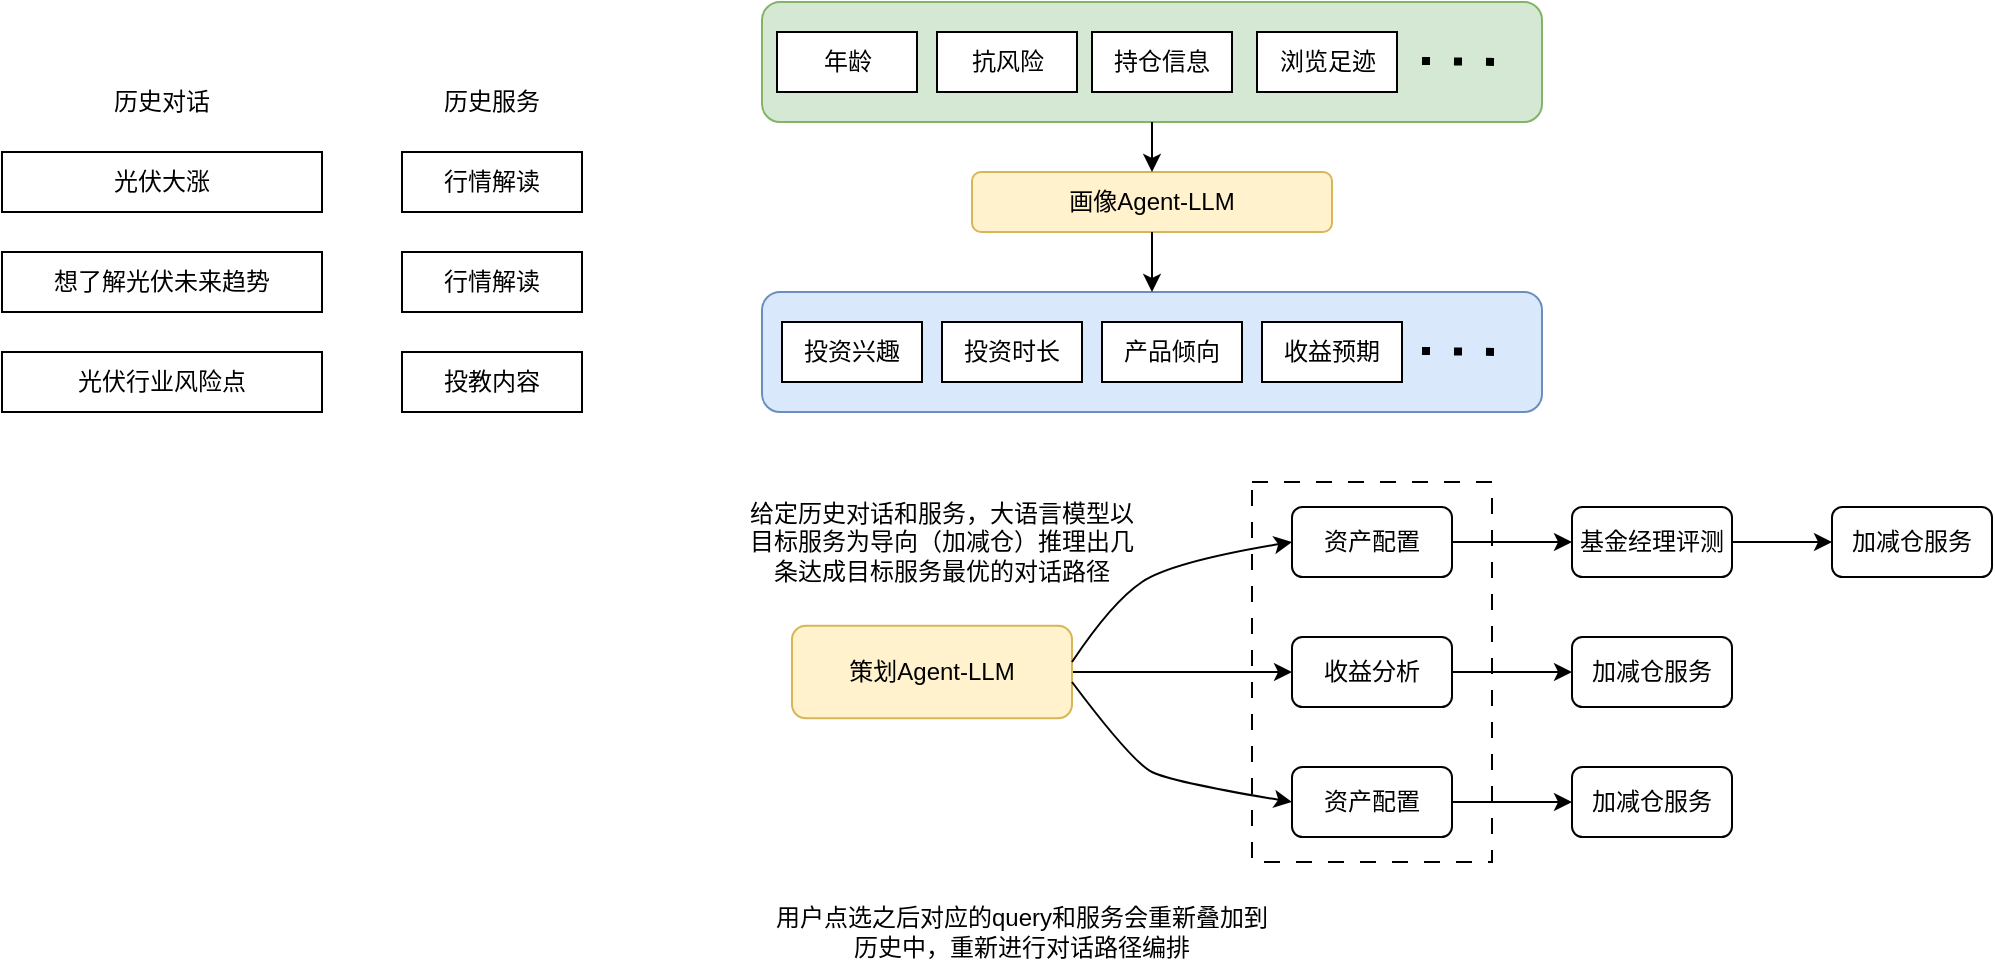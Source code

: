 <mxfile version="24.0.7" type="github">
  <diagram name="第 1 页" id="nmOxsx0Euh56K6lD_PBr">
    <mxGraphModel dx="2074" dy="1180" grid="1" gridSize="10" guides="1" tooltips="1" connect="1" arrows="1" fold="1" page="1" pageScale="1" pageWidth="1200" pageHeight="500" math="0" shadow="0">
      <root>
        <mxCell id="0" />
        <mxCell id="1" parent="0" />
        <mxCell id="Jvqhb4FVt9Vy9GDMDFfO-33" value="" style="rounded=0;whiteSpace=wrap;html=1;dashed=1;dashPattern=8 8;" parent="1" vertex="1">
          <mxGeometry x="725" y="260" width="120" height="190" as="geometry" />
        </mxCell>
        <mxCell id="Jvqhb4FVt9Vy9GDMDFfO-1" value="光伏大涨" style="rounded=0;whiteSpace=wrap;html=1;" parent="1" vertex="1">
          <mxGeometry x="100" y="95" width="160" height="30" as="geometry" />
        </mxCell>
        <mxCell id="Jvqhb4FVt9Vy9GDMDFfO-2" value="想了解光伏未来趋势" style="rounded=0;whiteSpace=wrap;html=1;" parent="1" vertex="1">
          <mxGeometry x="100" y="145" width="160" height="30" as="geometry" />
        </mxCell>
        <mxCell id="Jvqhb4FVt9Vy9GDMDFfO-3" value="光伏行业风险点" style="rounded=0;whiteSpace=wrap;html=1;" parent="1" vertex="1">
          <mxGeometry x="100" y="195" width="160" height="30" as="geometry" />
        </mxCell>
        <mxCell id="Jvqhb4FVt9Vy9GDMDFfO-4" value="行情解读" style="rounded=0;whiteSpace=wrap;html=1;" parent="1" vertex="1">
          <mxGeometry x="300" y="95" width="90" height="30" as="geometry" />
        </mxCell>
        <mxCell id="Jvqhb4FVt9Vy9GDMDFfO-5" value="行情解读" style="rounded=0;whiteSpace=wrap;html=1;" parent="1" vertex="1">
          <mxGeometry x="300" y="145" width="90" height="30" as="geometry" />
        </mxCell>
        <mxCell id="Jvqhb4FVt9Vy9GDMDFfO-6" value="投教内容" style="rounded=0;whiteSpace=wrap;html=1;" parent="1" vertex="1">
          <mxGeometry x="300" y="195" width="90" height="30" as="geometry" />
        </mxCell>
        <mxCell id="Jvqhb4FVt9Vy9GDMDFfO-26" value="" style="edgeStyle=orthogonalEdgeStyle;rounded=0;orthogonalLoop=1;jettySize=auto;html=1;" parent="1" source="Jvqhb4FVt9Vy9GDMDFfO-7" target="Jvqhb4FVt9Vy9GDMDFfO-8" edge="1">
          <mxGeometry relative="1" as="geometry" />
        </mxCell>
        <mxCell id="Jvqhb4FVt9Vy9GDMDFfO-7" value="资产配置" style="rounded=1;whiteSpace=wrap;html=1;" parent="1" vertex="1">
          <mxGeometry x="745" y="272.5" width="80" height="35" as="geometry" />
        </mxCell>
        <mxCell id="Jvqhb4FVt9Vy9GDMDFfO-27" value="" style="edgeStyle=orthogonalEdgeStyle;rounded=0;orthogonalLoop=1;jettySize=auto;html=1;" parent="1" source="Jvqhb4FVt9Vy9GDMDFfO-8" target="Jvqhb4FVt9Vy9GDMDFfO-9" edge="1">
          <mxGeometry relative="1" as="geometry" />
        </mxCell>
        <mxCell id="Jvqhb4FVt9Vy9GDMDFfO-8" value="基金经理评测" style="rounded=1;whiteSpace=wrap;html=1;" parent="1" vertex="1">
          <mxGeometry x="885" y="272.5" width="80" height="35" as="geometry" />
        </mxCell>
        <mxCell id="Jvqhb4FVt9Vy9GDMDFfO-9" value="加减仓服务" style="rounded=1;whiteSpace=wrap;html=1;" parent="1" vertex="1">
          <mxGeometry x="1015" y="272.5" width="80" height="35" as="geometry" />
        </mxCell>
        <mxCell id="Jvqhb4FVt9Vy9GDMDFfO-28" value="" style="edgeStyle=orthogonalEdgeStyle;rounded=0;orthogonalLoop=1;jettySize=auto;html=1;" parent="1" source="Jvqhb4FVt9Vy9GDMDFfO-10" target="Jvqhb4FVt9Vy9GDMDFfO-11" edge="1">
          <mxGeometry relative="1" as="geometry" />
        </mxCell>
        <mxCell id="Jvqhb4FVt9Vy9GDMDFfO-10" value="收益分析" style="rounded=1;whiteSpace=wrap;html=1;" parent="1" vertex="1">
          <mxGeometry x="745" y="337.5" width="80" height="35" as="geometry" />
        </mxCell>
        <mxCell id="Jvqhb4FVt9Vy9GDMDFfO-11" value="加减仓服务" style="rounded=1;whiteSpace=wrap;html=1;" parent="1" vertex="1">
          <mxGeometry x="885" y="337.5" width="80" height="35" as="geometry" />
        </mxCell>
        <mxCell id="Jvqhb4FVt9Vy9GDMDFfO-29" value="" style="edgeStyle=orthogonalEdgeStyle;rounded=0;orthogonalLoop=1;jettySize=auto;html=1;" parent="1" source="Jvqhb4FVt9Vy9GDMDFfO-13" target="Jvqhb4FVt9Vy9GDMDFfO-14" edge="1">
          <mxGeometry relative="1" as="geometry" />
        </mxCell>
        <mxCell id="Jvqhb4FVt9Vy9GDMDFfO-13" value="资产配置" style="rounded=1;whiteSpace=wrap;html=1;" parent="1" vertex="1">
          <mxGeometry x="745" y="402.5" width="80" height="35" as="geometry" />
        </mxCell>
        <mxCell id="Jvqhb4FVt9Vy9GDMDFfO-14" value="加减仓服务" style="rounded=1;whiteSpace=wrap;html=1;" parent="1" vertex="1">
          <mxGeometry x="885" y="402.5" width="80" height="35" as="geometry" />
        </mxCell>
        <mxCell id="Jvqhb4FVt9Vy9GDMDFfO-24" value="" style="edgeStyle=orthogonalEdgeStyle;rounded=0;orthogonalLoop=1;jettySize=auto;html=1;" parent="1" source="Jvqhb4FVt9Vy9GDMDFfO-15" target="Jvqhb4FVt9Vy9GDMDFfO-10" edge="1">
          <mxGeometry relative="1" as="geometry" />
        </mxCell>
        <mxCell id="Jvqhb4FVt9Vy9GDMDFfO-15" value="策划Agent-LLM" style="rounded=1;whiteSpace=wrap;html=1;fillColor=#fff2cc;strokeColor=#d6b656;" parent="1" vertex="1">
          <mxGeometry x="495" y="331.88" width="140" height="46.25" as="geometry" />
        </mxCell>
        <mxCell id="Jvqhb4FVt9Vy9GDMDFfO-17" value="历史对话" style="text;html=1;align=center;verticalAlign=middle;whiteSpace=wrap;rounded=0;" parent="1" vertex="1">
          <mxGeometry x="150" y="55" width="60" height="30" as="geometry" />
        </mxCell>
        <mxCell id="Jvqhb4FVt9Vy9GDMDFfO-18" value="历史服务" style="text;html=1;align=center;verticalAlign=middle;whiteSpace=wrap;rounded=0;" parent="1" vertex="1">
          <mxGeometry x="315" y="55" width="60" height="30" as="geometry" />
        </mxCell>
        <mxCell id="Jvqhb4FVt9Vy9GDMDFfO-23" value="" style="curved=1;endArrow=classic;html=1;rounded=0;entryX=0;entryY=0.5;entryDx=0;entryDy=0;" parent="1" target="Jvqhb4FVt9Vy9GDMDFfO-7" edge="1">
          <mxGeometry width="50" height="50" relative="1" as="geometry">
            <mxPoint x="635" y="350" as="sourcePoint" />
            <mxPoint x="685" y="300" as="targetPoint" />
            <Array as="points">
              <mxPoint x="655" y="320" />
              <mxPoint x="685" y="300" />
            </Array>
          </mxGeometry>
        </mxCell>
        <mxCell id="Jvqhb4FVt9Vy9GDMDFfO-25" value="" style="curved=1;endArrow=classic;html=1;rounded=0;entryX=0;entryY=0.5;entryDx=0;entryDy=0;" parent="1" target="Jvqhb4FVt9Vy9GDMDFfO-13" edge="1">
          <mxGeometry width="50" height="50" relative="1" as="geometry">
            <mxPoint x="635" y="360" as="sourcePoint" />
            <mxPoint x="685" y="310" as="targetPoint" />
            <Array as="points">
              <mxPoint x="665" y="400" />
              <mxPoint x="685" y="410" />
            </Array>
          </mxGeometry>
        </mxCell>
        <mxCell id="Jvqhb4FVt9Vy9GDMDFfO-30" value="给定历史对话和服务，大语言模型以目标服务为导向（加减仓）推理出几条达成目标服务最优的对话路径" style="text;html=1;align=center;verticalAlign=middle;whiteSpace=wrap;rounded=0;" parent="1" vertex="1">
          <mxGeometry x="470" y="260" width="200" height="60" as="geometry" />
        </mxCell>
        <mxCell id="Jvqhb4FVt9Vy9GDMDFfO-38" value="用户点选之后对应的query和服务会重新叠加到历史中，重新进行对话路径编排" style="text;html=1;align=center;verticalAlign=middle;whiteSpace=wrap;rounded=0;" parent="1" vertex="1">
          <mxGeometry x="485" y="470" width="250" height="30" as="geometry" />
        </mxCell>
        <mxCell id="Em2heQmXbxNdnZIRdwYS-19" value="" style="rounded=1;whiteSpace=wrap;html=1;fillColor=#dae8fc;strokeColor=#6c8ebf;" vertex="1" parent="1">
          <mxGeometry x="480" y="165" width="390" height="60" as="geometry" />
        </mxCell>
        <mxCell id="Em2heQmXbxNdnZIRdwYS-20" value="" style="rounded=1;whiteSpace=wrap;html=1;fillColor=#d5e8d4;strokeColor=#82b366;" vertex="1" parent="1">
          <mxGeometry x="480" y="20" width="390" height="60" as="geometry" />
        </mxCell>
        <mxCell id="Em2heQmXbxNdnZIRdwYS-21" value="年龄" style="rounded=0;whiteSpace=wrap;html=1;" vertex="1" parent="1">
          <mxGeometry x="487.5" y="35" width="70" height="30" as="geometry" />
        </mxCell>
        <mxCell id="Em2heQmXbxNdnZIRdwYS-23" value="抗风险" style="rounded=0;whiteSpace=wrap;html=1;" vertex="1" parent="1">
          <mxGeometry x="567.5" y="35" width="70" height="30" as="geometry" />
        </mxCell>
        <mxCell id="Em2heQmXbxNdnZIRdwYS-24" value="持仓信息" style="rounded=0;whiteSpace=wrap;html=1;" vertex="1" parent="1">
          <mxGeometry x="645" y="35" width="70" height="30" as="geometry" />
        </mxCell>
        <mxCell id="Em2heQmXbxNdnZIRdwYS-25" value="" style="endArrow=none;dashed=1;html=1;dashPattern=1 3;strokeWidth=4;rounded=0;" edge="1" parent="1">
          <mxGeometry width="50" height="50" relative="1" as="geometry">
            <mxPoint x="810" y="49.5" as="sourcePoint" />
            <mxPoint x="850" y="50" as="targetPoint" />
          </mxGeometry>
        </mxCell>
        <mxCell id="Em2heQmXbxNdnZIRdwYS-26" value="画像Agent-LLM" style="rounded=1;whiteSpace=wrap;html=1;fillColor=#fff2cc;strokeColor=#d6b656;" vertex="1" parent="1">
          <mxGeometry x="585" y="105" width="180" height="30" as="geometry" />
        </mxCell>
        <mxCell id="Em2heQmXbxNdnZIRdwYS-27" value="投资兴趣" style="rounded=0;whiteSpace=wrap;html=1;" vertex="1" parent="1">
          <mxGeometry x="490" y="180" width="70" height="30" as="geometry" />
        </mxCell>
        <mxCell id="Em2heQmXbxNdnZIRdwYS-28" value="产品倾向" style="rounded=0;whiteSpace=wrap;html=1;" vertex="1" parent="1">
          <mxGeometry x="650" y="180" width="70" height="30" as="geometry" />
        </mxCell>
        <mxCell id="Em2heQmXbxNdnZIRdwYS-29" value="收益预期" style="rounded=0;whiteSpace=wrap;html=1;" vertex="1" parent="1">
          <mxGeometry x="730" y="180" width="70" height="30" as="geometry" />
        </mxCell>
        <mxCell id="Em2heQmXbxNdnZIRdwYS-30" value="" style="endArrow=none;dashed=1;html=1;dashPattern=1 3;strokeWidth=4;rounded=0;" edge="1" parent="1">
          <mxGeometry width="50" height="50" relative="1" as="geometry">
            <mxPoint x="810" y="194.5" as="sourcePoint" />
            <mxPoint x="850" y="195" as="targetPoint" />
          </mxGeometry>
        </mxCell>
        <mxCell id="Em2heQmXbxNdnZIRdwYS-31" value="投资时长" style="rounded=0;whiteSpace=wrap;html=1;" vertex="1" parent="1">
          <mxGeometry x="570" y="180" width="70" height="30" as="geometry" />
        </mxCell>
        <mxCell id="Em2heQmXbxNdnZIRdwYS-32" value="浏览足迹" style="rounded=0;whiteSpace=wrap;html=1;" vertex="1" parent="1">
          <mxGeometry x="727.5" y="35" width="70" height="30" as="geometry" />
        </mxCell>
        <mxCell id="Em2heQmXbxNdnZIRdwYS-33" value="" style="endArrow=classic;html=1;rounded=0;exitX=0.5;exitY=1;exitDx=0;exitDy=0;entryX=0.5;entryY=0;entryDx=0;entryDy=0;" edge="1" parent="1" source="Em2heQmXbxNdnZIRdwYS-20" target="Em2heQmXbxNdnZIRdwYS-26">
          <mxGeometry width="50" height="50" relative="1" as="geometry">
            <mxPoint x="985" y="365" as="sourcePoint" />
            <mxPoint x="1035" y="315" as="targetPoint" />
          </mxGeometry>
        </mxCell>
        <mxCell id="Em2heQmXbxNdnZIRdwYS-34" value="" style="endArrow=classic;html=1;rounded=0;exitX=0.5;exitY=1;exitDx=0;exitDy=0;entryX=0.5;entryY=0;entryDx=0;entryDy=0;" edge="1" parent="1" source="Em2heQmXbxNdnZIRdwYS-26" target="Em2heQmXbxNdnZIRdwYS-19">
          <mxGeometry width="50" height="50" relative="1" as="geometry">
            <mxPoint x="985" y="365" as="sourcePoint" />
            <mxPoint x="1035" y="315" as="targetPoint" />
          </mxGeometry>
        </mxCell>
      </root>
    </mxGraphModel>
  </diagram>
</mxfile>

